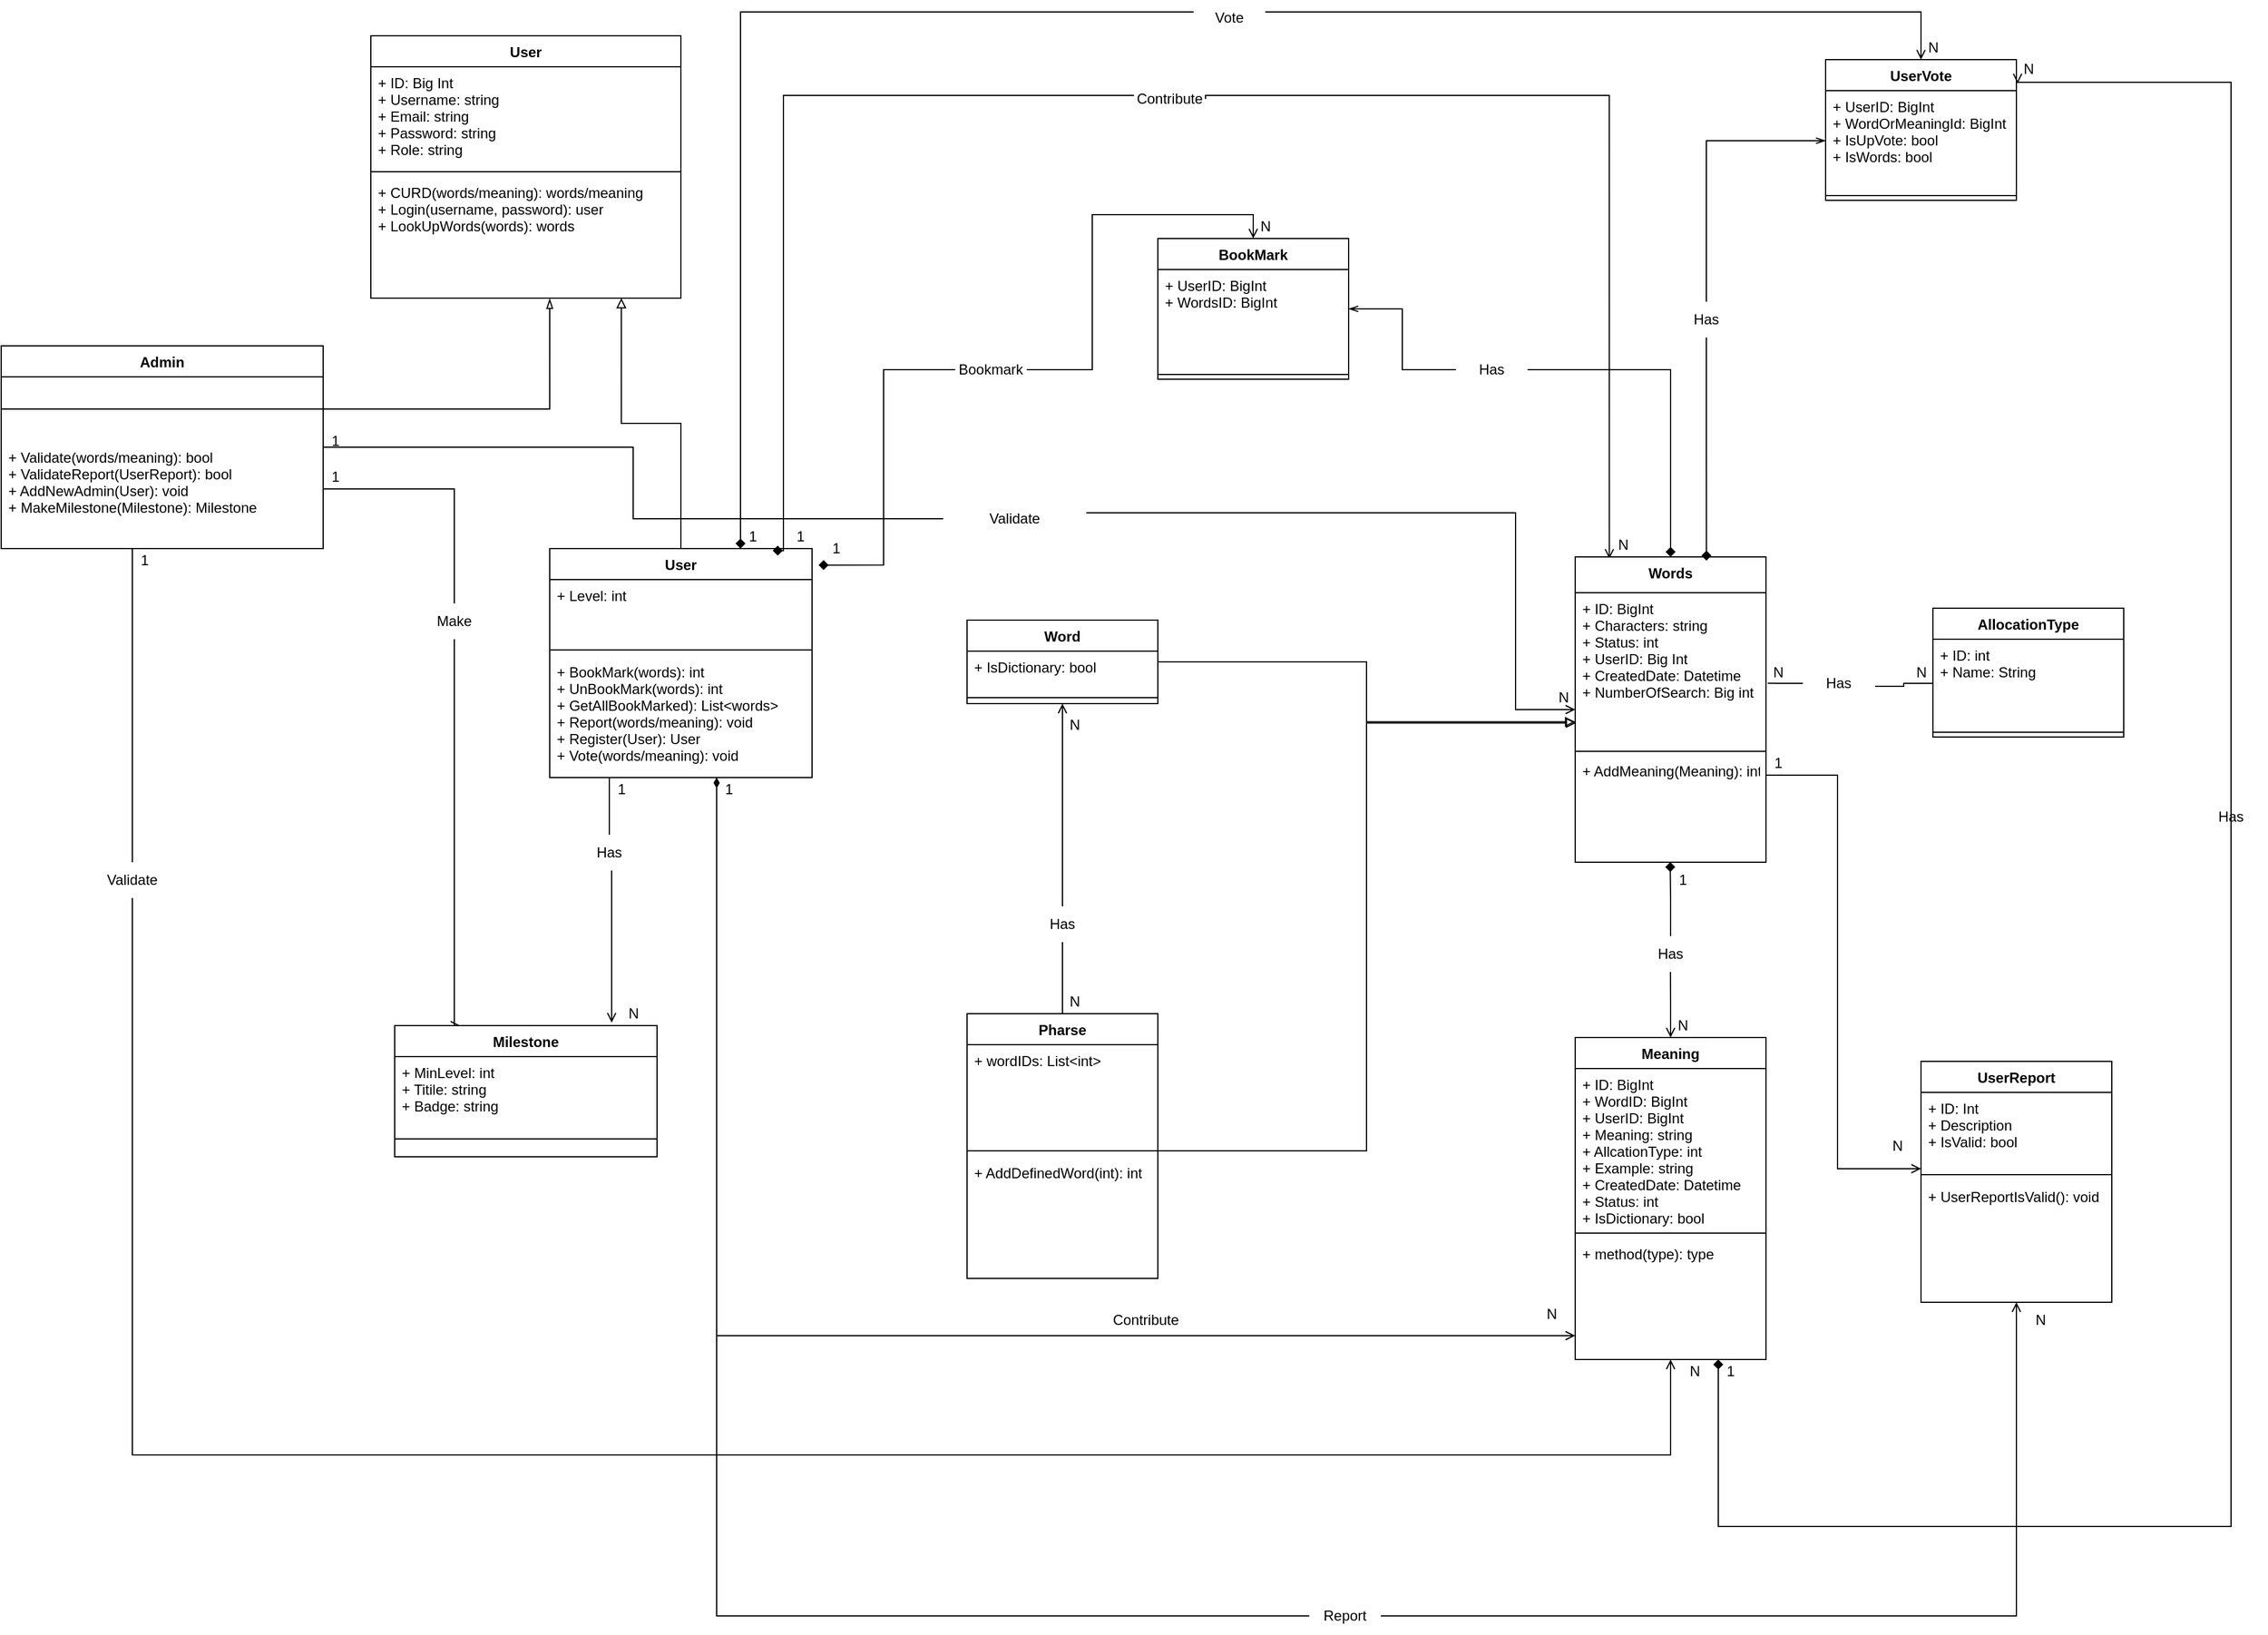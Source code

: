 <mxfile version="19.0.3" type="device"><diagram id="C5RBs43oDa-KdzZeNtuy" name="Page-1"><mxGraphModel dx="2330" dy="2175" grid="1" gridSize="10" guides="1" tooltips="1" connect="1" arrows="1" fold="1" page="1" pageScale="1" pageWidth="827" pageHeight="1169" math="0" shadow="0"><root><mxCell id="WIyWlLk6GJQsqaUBKTNV-0"/><mxCell id="WIyWlLk6GJQsqaUBKTNV-1" parent="WIyWlLk6GJQsqaUBKTNV-0"/><mxCell id="ejcMXYx8NSm2PyiVMTwv-77" style="edgeStyle=orthogonalEdgeStyle;rounded=0;orthogonalLoop=1;jettySize=auto;html=1;entryX=0.5;entryY=0;entryDx=0;entryDy=0;startArrow=none;startFill=1;endArrow=open;endFill=0;exitX=1;exitY=0.5;exitDx=0;exitDy=0;" edge="1" parent="WIyWlLk6GJQsqaUBKTNV-1" source="ejcMXYx8NSm2PyiVMTwv-99" target="ejcMXYx8NSm2PyiVMTwv-53"><mxGeometry relative="1" as="geometry"/></mxCell><mxCell id="ejcMXYx8NSm2PyiVMTwv-79" style="edgeStyle=orthogonalEdgeStyle;rounded=0;orthogonalLoop=1;jettySize=auto;html=1;entryX=0.179;entryY=0.006;entryDx=0;entryDy=0;entryPerimeter=0;startArrow=none;startFill=1;endArrow=open;endFill=0;exitX=1;exitY=0.5;exitDx=0;exitDy=0;" edge="1" parent="WIyWlLk6GJQsqaUBKTNV-1" source="ejcMXYx8NSm2PyiVMTwv-95" target="ejcMXYx8NSm2PyiVMTwv-35"><mxGeometry relative="1" as="geometry"><Array as="points"><mxPoint x="680" y="70"/><mxPoint x="1019" y="70"/></Array></mxGeometry></mxCell><mxCell id="ejcMXYx8NSm2PyiVMTwv-14" value="User" style="swimlane;fontStyle=1;align=center;verticalAlign=top;childLayout=stackLayout;horizontal=1;startSize=26;horizontalStack=0;resizeParent=1;resizeParentMax=0;resizeLast=0;collapsible=1;marginBottom=0;" vertex="1" parent="WIyWlLk6GJQsqaUBKTNV-1"><mxGeometry x="-20" y="20" width="260" height="220" as="geometry"/></mxCell><mxCell id="ejcMXYx8NSm2PyiVMTwv-15" value="+ ID: Big Int&#10;+ Username: string&#10;+ Email: string&#10;+ Password: string&#10;+ Role: string" style="text;strokeColor=none;fillColor=none;align=left;verticalAlign=top;spacingLeft=4;spacingRight=4;overflow=hidden;rotatable=0;points=[[0,0.5],[1,0.5]];portConstraint=eastwest;" vertex="1" parent="ejcMXYx8NSm2PyiVMTwv-14"><mxGeometry y="26" width="260" height="84" as="geometry"/></mxCell><mxCell id="ejcMXYx8NSm2PyiVMTwv-16" value="" style="line;strokeWidth=1;fillColor=none;align=left;verticalAlign=middle;spacingTop=-1;spacingLeft=3;spacingRight=3;rotatable=0;labelPosition=right;points=[];portConstraint=eastwest;" vertex="1" parent="ejcMXYx8NSm2PyiVMTwv-14"><mxGeometry y="110" width="260" height="8" as="geometry"/></mxCell><mxCell id="ejcMXYx8NSm2PyiVMTwv-17" value="+ CURD(words/meaning): words/meaning&#10;+ Login(username, password): user&#10;+ LookUpWords(words): words" style="text;strokeColor=none;fillColor=none;align=left;verticalAlign=top;spacingLeft=4;spacingRight=4;overflow=hidden;rotatable=0;points=[[0,0.5],[1,0.5]];portConstraint=eastwest;" vertex="1" parent="ejcMXYx8NSm2PyiVMTwv-14"><mxGeometry y="118" width="260" height="102" as="geometry"/></mxCell><mxCell id="ejcMXYx8NSm2PyiVMTwv-66" style="edgeStyle=orthogonalEdgeStyle;rounded=0;orthogonalLoop=1;jettySize=auto;html=1;entryX=0.808;entryY=1;entryDx=0;entryDy=0;entryPerimeter=0;exitX=0.5;exitY=0;exitDx=0;exitDy=0;endArrow=block;endFill=0;" edge="1" parent="WIyWlLk6GJQsqaUBKTNV-1" source="ejcMXYx8NSm2PyiVMTwv-18" target="ejcMXYx8NSm2PyiVMTwv-17"><mxGeometry relative="1" as="geometry"><Array as="points"><mxPoint x="240" y="345"/><mxPoint x="190" y="345"/></Array></mxGeometry></mxCell><mxCell id="ejcMXYx8NSm2PyiVMTwv-103" style="edgeStyle=orthogonalEdgeStyle;rounded=0;orthogonalLoop=1;jettySize=auto;html=1;startArrow=none;startFill=0;endArrow=open;endFill=0;" edge="1" parent="WIyWlLk6GJQsqaUBKTNV-1" source="ejcMXYx8NSm2PyiVMTwv-18" target="ejcMXYx8NSm2PyiVMTwv-47"><mxGeometry relative="1" as="geometry"><Array as="points"><mxPoint x="270" y="1110"/></Array></mxGeometry></mxCell><mxCell id="ejcMXYx8NSm2PyiVMTwv-113" style="edgeStyle=orthogonalEdgeStyle;rounded=0;orthogonalLoop=1;jettySize=auto;html=1;startArrow=none;startFill=0;endArrow=open;endFill=0;" edge="1" parent="WIyWlLk6GJQsqaUBKTNV-1" source="ejcMXYx8NSm2PyiVMTwv-135" target="ejcMXYx8NSm2PyiVMTwv-106"><mxGeometry relative="1" as="geometry"><Array as="points"><mxPoint x="1360" y="1345"/></Array></mxGeometry></mxCell><mxCell id="ejcMXYx8NSm2PyiVMTwv-125" style="edgeStyle=orthogonalEdgeStyle;rounded=0;orthogonalLoop=1;jettySize=auto;html=1;entryX=0.827;entryY=-0.023;entryDx=0;entryDy=0;entryPerimeter=0;startArrow=none;startFill=0;endArrow=open;endFill=0;" edge="1" parent="WIyWlLk6GJQsqaUBKTNV-1" source="ejcMXYx8NSm2PyiVMTwv-129" target="ejcMXYx8NSm2PyiVMTwv-118"><mxGeometry relative="1" as="geometry"><Array as="points"><mxPoint x="182" y="710"/><mxPoint x="182" y="710"/></Array></mxGeometry></mxCell><mxCell id="ejcMXYx8NSm2PyiVMTwv-18" value="User" style="swimlane;fontStyle=1;align=center;verticalAlign=top;childLayout=stackLayout;horizontal=1;startSize=26;horizontalStack=0;resizeParent=1;resizeParentMax=0;resizeLast=0;collapsible=1;marginBottom=0;" vertex="1" parent="WIyWlLk6GJQsqaUBKTNV-1"><mxGeometry x="130" y="450" width="220" height="192" as="geometry"/></mxCell><mxCell id="ejcMXYx8NSm2PyiVMTwv-52" value="+ Level: int" style="text;strokeColor=none;fillColor=none;align=left;verticalAlign=top;spacingLeft=4;spacingRight=4;overflow=hidden;rotatable=0;points=[[0,0.5],[1,0.5]];portConstraint=eastwest;" vertex="1" parent="ejcMXYx8NSm2PyiVMTwv-18"><mxGeometry y="26" width="220" height="54" as="geometry"/></mxCell><mxCell id="ejcMXYx8NSm2PyiVMTwv-20" value="" style="line;strokeWidth=1;fillColor=none;align=left;verticalAlign=middle;spacingTop=-1;spacingLeft=3;spacingRight=3;rotatable=0;labelPosition=right;points=[];portConstraint=eastwest;" vertex="1" parent="ejcMXYx8NSm2PyiVMTwv-18"><mxGeometry y="80" width="220" height="10" as="geometry"/></mxCell><mxCell id="ejcMXYx8NSm2PyiVMTwv-21" value="+ BookMark(words): int&#10;+ UnBookMark(words): int&#10;+ GetAllBookMarked): List&lt;words&gt;&#10;+ Report(words/meaning): void&#10;+ Register(User): User&#10;+ Vote(words/meaning): void" style="text;strokeColor=none;fillColor=none;align=left;verticalAlign=top;spacingLeft=4;spacingRight=4;overflow=hidden;rotatable=0;points=[[0,0.5],[1,0.5]];portConstraint=eastwest;" vertex="1" parent="ejcMXYx8NSm2PyiVMTwv-18"><mxGeometry y="90" width="220" height="102" as="geometry"/></mxCell><mxCell id="ejcMXYx8NSm2PyiVMTwv-68" style="edgeStyle=orthogonalEdgeStyle;rounded=0;orthogonalLoop=1;jettySize=auto;html=1;endArrow=blockThin;endFill=0;entryX=0.577;entryY=1.005;entryDx=0;entryDy=0;entryPerimeter=0;" edge="1" parent="WIyWlLk6GJQsqaUBKTNV-1" source="ejcMXYx8NSm2PyiVMTwv-33" target="ejcMXYx8NSm2PyiVMTwv-17"><mxGeometry relative="1" as="geometry"><mxPoint x="340" y="270" as="targetPoint"/></mxGeometry></mxCell><mxCell id="ejcMXYx8NSm2PyiVMTwv-105" style="edgeStyle=orthogonalEdgeStyle;rounded=0;orthogonalLoop=1;jettySize=auto;html=1;startArrow=none;startFill=0;endArrow=open;endFill=0;" edge="1" parent="WIyWlLk6GJQsqaUBKTNV-1" source="ejcMXYx8NSm2PyiVMTwv-126" target="ejcMXYx8NSm2PyiVMTwv-44"><mxGeometry relative="1" as="geometry"><Array as="points"><mxPoint x="-220" y="1210"/><mxPoint x="1070" y="1210"/></Array></mxGeometry></mxCell><mxCell id="ejcMXYx8NSm2PyiVMTwv-112" style="edgeStyle=orthogonalEdgeStyle;rounded=0;orthogonalLoop=1;jettySize=auto;html=1;startArrow=none;startFill=0;endArrow=open;endFill=0;" edge="1" parent="WIyWlLk6GJQsqaUBKTNV-1" source="ejcMXYx8NSm2PyiVMTwv-133" target="ejcMXYx8NSm2PyiVMTwv-35"><mxGeometry relative="1" as="geometry"><Array as="points"><mxPoint x="940" y="420"/><mxPoint x="940" y="585"/></Array></mxGeometry></mxCell><mxCell id="ejcMXYx8NSm2PyiVMTwv-122" style="edgeStyle=orthogonalEdgeStyle;rounded=0;orthogonalLoop=1;jettySize=auto;html=1;entryX=0.25;entryY=0;entryDx=0;entryDy=0;startArrow=none;startFill=0;endArrow=open;endFill=0;" edge="1" parent="WIyWlLk6GJQsqaUBKTNV-1" source="ejcMXYx8NSm2PyiVMTwv-123" target="ejcMXYx8NSm2PyiVMTwv-118"><mxGeometry relative="1" as="geometry"><Array as="points"><mxPoint x="50" y="850"/></Array></mxGeometry></mxCell><mxCell id="ejcMXYx8NSm2PyiVMTwv-31" value="Admin" style="swimlane;fontStyle=1;align=center;verticalAlign=top;childLayout=stackLayout;horizontal=1;startSize=26;horizontalStack=0;resizeParent=1;resizeParentMax=0;resizeLast=0;collapsible=1;marginBottom=0;" vertex="1" parent="WIyWlLk6GJQsqaUBKTNV-1"><mxGeometry x="-330" y="280" width="270" height="170" as="geometry"/></mxCell><mxCell id="ejcMXYx8NSm2PyiVMTwv-33" value="" style="line;strokeWidth=1;fillColor=none;align=left;verticalAlign=middle;spacingTop=-1;spacingLeft=3;spacingRight=3;rotatable=0;labelPosition=right;points=[];portConstraint=eastwest;" vertex="1" parent="ejcMXYx8NSm2PyiVMTwv-31"><mxGeometry y="26" width="270" height="54" as="geometry"/></mxCell><mxCell id="ejcMXYx8NSm2PyiVMTwv-34" value="+ Validate(words/meaning): bool&#10;+ ValidateReport(UserReport): bool&#10;+ AddNewAdmin(User): void&#10;+ MakeMilestone(Milestone): Milestone" style="text;strokeColor=none;fillColor=none;align=left;verticalAlign=top;spacingLeft=4;spacingRight=4;overflow=hidden;rotatable=0;points=[[0,0.5],[1,0.5]];portConstraint=eastwest;" vertex="1" parent="ejcMXYx8NSm2PyiVMTwv-31"><mxGeometry y="80" width="270" height="90" as="geometry"/></mxCell><mxCell id="ejcMXYx8NSm2PyiVMTwv-110" style="edgeStyle=orthogonalEdgeStyle;rounded=0;orthogonalLoop=1;jettySize=auto;html=1;entryX=0;entryY=0;entryDx=0;entryDy=0;entryPerimeter=0;startArrow=none;startFill=0;endArrow=open;endFill=0;" edge="1" parent="WIyWlLk6GJQsqaUBKTNV-1" source="ejcMXYx8NSm2PyiVMTwv-35" target="ejcMXYx8NSm2PyiVMTwv-108"><mxGeometry relative="1" as="geometry"><Array as="points"><mxPoint x="1210" y="640"/><mxPoint x="1210" y="970"/></Array></mxGeometry></mxCell><mxCell id="ejcMXYx8NSm2PyiVMTwv-35" value="Words" style="swimlane;fontStyle=1;align=center;verticalAlign=top;childLayout=stackLayout;horizontal=1;startSize=30;horizontalStack=0;resizeParent=1;resizeParentMax=0;resizeLast=0;collapsible=1;marginBottom=0;" vertex="1" parent="WIyWlLk6GJQsqaUBKTNV-1"><mxGeometry x="990" y="457" width="160" height="256" as="geometry"/></mxCell><mxCell id="ejcMXYx8NSm2PyiVMTwv-39" value="+ ID: BigInt&#10;+ Characters: string&#10;+ Status: int&#10;+ UserID: Big Int&#10;+ CreatedDate: Datetime&#10;+ NumberOfSearch: Big int" style="text;strokeColor=none;fillColor=none;align=left;verticalAlign=top;spacingLeft=4;spacingRight=4;overflow=hidden;rotatable=0;points=[[0,0.5],[1,0.5]];portConstraint=eastwest;" vertex="1" parent="ejcMXYx8NSm2PyiVMTwv-35"><mxGeometry y="30" width="160" height="130" as="geometry"/></mxCell><mxCell id="ejcMXYx8NSm2PyiVMTwv-36" value="" style="line;strokeWidth=1;fillColor=none;align=left;verticalAlign=middle;spacingTop=-1;spacingLeft=3;spacingRight=3;rotatable=0;labelPosition=right;points=[];portConstraint=eastwest;" vertex="1" parent="ejcMXYx8NSm2PyiVMTwv-35"><mxGeometry y="160" width="160" height="6" as="geometry"/></mxCell><mxCell id="ejcMXYx8NSm2PyiVMTwv-37" value="+ AddMeaning(Meaning): int" style="text;strokeColor=none;fillColor=none;align=left;verticalAlign=top;spacingLeft=4;spacingRight=4;overflow=hidden;rotatable=0;points=[[0,0.5],[1,0.5]];portConstraint=eastwest;" vertex="1" parent="ejcMXYx8NSm2PyiVMTwv-35"><mxGeometry y="166" width="160" height="90" as="geometry"/></mxCell><mxCell id="ejcMXYx8NSm2PyiVMTwv-82" style="edgeStyle=orthogonalEdgeStyle;rounded=0;orthogonalLoop=1;jettySize=auto;html=1;startArrow=none;startFill=0;endArrow=diamond;endFill=1;" edge="1" parent="WIyWlLk6GJQsqaUBKTNV-1" source="ejcMXYx8NSm2PyiVMTwv-89"><mxGeometry relative="1" as="geometry"><mxPoint x="290" y="450" as="targetPoint"/><Array as="points"><mxPoint x="290"/><mxPoint x="290" y="447"/></Array></mxGeometry></mxCell><mxCell id="ejcMXYx8NSm2PyiVMTwv-40" value="UserVote" style="swimlane;fontStyle=1;align=center;verticalAlign=top;childLayout=stackLayout;horizontal=1;startSize=26;horizontalStack=0;resizeParent=1;resizeParentMax=0;resizeLast=0;collapsible=1;marginBottom=0;" vertex="1" parent="WIyWlLk6GJQsqaUBKTNV-1"><mxGeometry x="1200" y="40" width="160" height="118" as="geometry"/></mxCell><mxCell id="ejcMXYx8NSm2PyiVMTwv-41" value="+ UserID: BigInt&#10;+ WordOrMeaningId: BigInt&#10;+ IsUpVote: bool&#10;+ IsWords: bool" style="text;strokeColor=none;fillColor=none;align=left;verticalAlign=top;spacingLeft=4;spacingRight=4;overflow=hidden;rotatable=0;points=[[0,0.5],[1,0.5]];portConstraint=eastwest;" vertex="1" parent="ejcMXYx8NSm2PyiVMTwv-40"><mxGeometry y="26" width="160" height="84" as="geometry"/></mxCell><mxCell id="ejcMXYx8NSm2PyiVMTwv-42" value="" style="line;strokeWidth=1;fillColor=none;align=left;verticalAlign=middle;spacingTop=-1;spacingLeft=3;spacingRight=3;rotatable=0;labelPosition=right;points=[];portConstraint=eastwest;" vertex="1" parent="ejcMXYx8NSm2PyiVMTwv-40"><mxGeometry y="110" width="160" height="8" as="geometry"/></mxCell><mxCell id="ejcMXYx8NSm2PyiVMTwv-76" style="edgeStyle=orthogonalEdgeStyle;rounded=0;orthogonalLoop=1;jettySize=auto;html=1;entryX=0.498;entryY=0.998;entryDx=0;entryDy=0;entryPerimeter=0;startArrow=none;startFill=0;endArrow=diamond;endFill=1;" edge="1" parent="WIyWlLk6GJQsqaUBKTNV-1" source="ejcMXYx8NSm2PyiVMTwv-84" target="ejcMXYx8NSm2PyiVMTwv-37"><mxGeometry relative="1" as="geometry"/></mxCell><mxCell id="ejcMXYx8NSm2PyiVMTwv-114" style="edgeStyle=orthogonalEdgeStyle;rounded=0;orthogonalLoop=1;jettySize=auto;html=1;startArrow=none;startFill=0;endArrow=open;endFill=0;" edge="1" parent="WIyWlLk6GJQsqaUBKTNV-1" source="ejcMXYx8NSm2PyiVMTwv-142"><mxGeometry relative="1" as="geometry"><mxPoint x="1361" y="60" as="targetPoint"/><Array as="points"><mxPoint x="1361" y="59"/></Array></mxGeometry></mxCell><mxCell id="ejcMXYx8NSm2PyiVMTwv-44" value="Meaning" style="swimlane;fontStyle=1;align=center;verticalAlign=top;childLayout=stackLayout;horizontal=1;startSize=26;horizontalStack=0;resizeParent=1;resizeParentMax=0;resizeLast=0;collapsible=1;marginBottom=0;" vertex="1" parent="WIyWlLk6GJQsqaUBKTNV-1"><mxGeometry x="990" y="860" width="160" height="270" as="geometry"/></mxCell><mxCell id="ejcMXYx8NSm2PyiVMTwv-45" value="+ ID: BigInt&#10;+ WordID: BigInt&#10;+ UserID: BigInt&#10;+ Meaning: string&#10;+ AllcationType: int&#10;+ Example: string&#10;+ CreatedDate: Datetime&#10;+ Status: int&#10;+ IsDictionary: bool" style="text;strokeColor=none;fillColor=none;align=left;verticalAlign=top;spacingLeft=4;spacingRight=4;overflow=hidden;rotatable=0;points=[[0,0.5],[1,0.5]];portConstraint=eastwest;" vertex="1" parent="ejcMXYx8NSm2PyiVMTwv-44"><mxGeometry y="26" width="160" height="134" as="geometry"/></mxCell><mxCell id="ejcMXYx8NSm2PyiVMTwv-46" value="" style="line;strokeWidth=1;fillColor=none;align=left;verticalAlign=middle;spacingTop=-1;spacingLeft=3;spacingRight=3;rotatable=0;labelPosition=right;points=[];portConstraint=eastwest;" vertex="1" parent="ejcMXYx8NSm2PyiVMTwv-44"><mxGeometry y="160" width="160" height="8" as="geometry"/></mxCell><mxCell id="ejcMXYx8NSm2PyiVMTwv-47" value="+ method(type): type" style="text;strokeColor=none;fillColor=none;align=left;verticalAlign=top;spacingLeft=4;spacingRight=4;overflow=hidden;rotatable=0;points=[[0,0.5],[1,0.5]];portConstraint=eastwest;" vertex="1" parent="ejcMXYx8NSm2PyiVMTwv-44"><mxGeometry y="168" width="160" height="102" as="geometry"/></mxCell><mxCell id="ejcMXYx8NSm2PyiVMTwv-48" value="AllocationType" style="swimlane;fontStyle=1;align=center;verticalAlign=top;childLayout=stackLayout;horizontal=1;startSize=26;horizontalStack=0;resizeParent=1;resizeParentMax=0;resizeLast=0;collapsible=1;marginBottom=0;" vertex="1" parent="WIyWlLk6GJQsqaUBKTNV-1"><mxGeometry x="1290" y="500" width="160" height="108" as="geometry"/></mxCell><mxCell id="ejcMXYx8NSm2PyiVMTwv-49" value="+ ID: int&#10;+ Name: String" style="text;strokeColor=none;fillColor=none;align=left;verticalAlign=top;spacingLeft=4;spacingRight=4;overflow=hidden;rotatable=0;points=[[0,0.5],[1,0.5]];portConstraint=eastwest;" vertex="1" parent="ejcMXYx8NSm2PyiVMTwv-48"><mxGeometry y="26" width="160" height="74" as="geometry"/></mxCell><mxCell id="ejcMXYx8NSm2PyiVMTwv-50" value="" style="line;strokeWidth=1;fillColor=none;align=left;verticalAlign=middle;spacingTop=-1;spacingLeft=3;spacingRight=3;rotatable=0;labelPosition=right;points=[];portConstraint=eastwest;" vertex="1" parent="ejcMXYx8NSm2PyiVMTwv-48"><mxGeometry y="100" width="160" height="8" as="geometry"/></mxCell><mxCell id="ejcMXYx8NSm2PyiVMTwv-72" style="edgeStyle=orthogonalEdgeStyle;rounded=0;orthogonalLoop=1;jettySize=auto;html=1;entryX=0.5;entryY=0;entryDx=0;entryDy=0;startArrow=none;startFill=0;endArrow=diamond;endFill=1;" edge="1" parent="WIyWlLk6GJQsqaUBKTNV-1" source="ejcMXYx8NSm2PyiVMTwv-101" target="ejcMXYx8NSm2PyiVMTwv-35"><mxGeometry relative="1" as="geometry"/></mxCell><mxCell id="ejcMXYx8NSm2PyiVMTwv-53" value="BookMark" style="swimlane;fontStyle=1;align=center;verticalAlign=top;childLayout=stackLayout;horizontal=1;startSize=26;horizontalStack=0;resizeParent=1;resizeParentMax=0;resizeLast=0;collapsible=1;marginBottom=0;" vertex="1" parent="WIyWlLk6GJQsqaUBKTNV-1"><mxGeometry x="640" y="190" width="160" height="118" as="geometry"/></mxCell><mxCell id="ejcMXYx8NSm2PyiVMTwv-54" value="+ UserID: BigInt&#10;+ WordsID: BigInt" style="text;strokeColor=none;fillColor=none;align=left;verticalAlign=top;spacingLeft=4;spacingRight=4;overflow=hidden;rotatable=0;points=[[0,0.5],[1,0.5]];portConstraint=eastwest;" vertex="1" parent="ejcMXYx8NSm2PyiVMTwv-53"><mxGeometry y="26" width="160" height="84" as="geometry"/></mxCell><mxCell id="ejcMXYx8NSm2PyiVMTwv-55" value="" style="line;strokeWidth=1;fillColor=none;align=left;verticalAlign=middle;spacingTop=-1;spacingLeft=3;spacingRight=3;rotatable=0;labelPosition=right;points=[];portConstraint=eastwest;" vertex="1" parent="ejcMXYx8NSm2PyiVMTwv-53"><mxGeometry y="110" width="160" height="8" as="geometry"/></mxCell><mxCell id="ejcMXYx8NSm2PyiVMTwv-70" style="edgeStyle=orthogonalEdgeStyle;rounded=0;orthogonalLoop=1;jettySize=auto;html=1;entryX=0.005;entryY=0.84;entryDx=0;entryDy=0;entryPerimeter=0;startArrow=none;startFill=0;endArrow=block;endFill=0;" edge="1" parent="WIyWlLk6GJQsqaUBKTNV-1" source="ejcMXYx8NSm2PyiVMTwv-57" target="ejcMXYx8NSm2PyiVMTwv-39"><mxGeometry relative="1" as="geometry"/></mxCell><mxCell id="ejcMXYx8NSm2PyiVMTwv-80" style="edgeStyle=orthogonalEdgeStyle;rounded=0;orthogonalLoop=1;jettySize=auto;html=1;startArrow=none;startFill=0;endArrow=none;endFill=0;" edge="1" parent="WIyWlLk6GJQsqaUBKTNV-1" source="ejcMXYx8NSm2PyiVMTwv-83" target="ejcMXYx8NSm2PyiVMTwv-61"><mxGeometry relative="1" as="geometry"/></mxCell><mxCell id="ejcMXYx8NSm2PyiVMTwv-57" value="Word" style="swimlane;fontStyle=1;align=center;verticalAlign=top;childLayout=stackLayout;horizontal=1;startSize=26;horizontalStack=0;resizeParent=1;resizeParentMax=0;resizeLast=0;collapsible=1;marginBottom=0;" vertex="1" parent="WIyWlLk6GJQsqaUBKTNV-1"><mxGeometry x="480" y="510" width="160" height="70" as="geometry"/></mxCell><mxCell id="ejcMXYx8NSm2PyiVMTwv-58" value="+ IsDictionary: bool" style="text;strokeColor=none;fillColor=none;align=left;verticalAlign=top;spacingLeft=4;spacingRight=4;overflow=hidden;rotatable=0;points=[[0,0.5],[1,0.5]];portConstraint=eastwest;" vertex="1" parent="ejcMXYx8NSm2PyiVMTwv-57"><mxGeometry y="26" width="160" height="34" as="geometry"/></mxCell><mxCell id="ejcMXYx8NSm2PyiVMTwv-59" value="" style="line;strokeWidth=1;fillColor=none;align=left;verticalAlign=middle;spacingTop=-1;spacingLeft=3;spacingRight=3;rotatable=0;labelPosition=right;points=[];portConstraint=eastwest;" vertex="1" parent="ejcMXYx8NSm2PyiVMTwv-57"><mxGeometry y="60" width="160" height="10" as="geometry"/></mxCell><mxCell id="ejcMXYx8NSm2PyiVMTwv-61" value="Pharse" style="swimlane;fontStyle=1;align=center;verticalAlign=top;childLayout=stackLayout;horizontal=1;startSize=26;horizontalStack=0;resizeParent=1;resizeParentMax=0;resizeLast=0;collapsible=1;marginBottom=0;" vertex="1" parent="WIyWlLk6GJQsqaUBKTNV-1"><mxGeometry x="480" y="840" width="160" height="222" as="geometry"/></mxCell><mxCell id="ejcMXYx8NSm2PyiVMTwv-62" value="+ wordIDs: List&lt;int&gt; " style="text;strokeColor=none;fillColor=none;align=left;verticalAlign=top;spacingLeft=4;spacingRight=4;overflow=hidden;rotatable=0;points=[[0,0.5],[1,0.5]];portConstraint=eastwest;" vertex="1" parent="ejcMXYx8NSm2PyiVMTwv-61"><mxGeometry y="26" width="160" height="84" as="geometry"/></mxCell><mxCell id="ejcMXYx8NSm2PyiVMTwv-63" value="" style="line;strokeWidth=1;fillColor=none;align=left;verticalAlign=middle;spacingTop=-1;spacingLeft=3;spacingRight=3;rotatable=0;labelPosition=right;points=[];portConstraint=eastwest;" vertex="1" parent="ejcMXYx8NSm2PyiVMTwv-61"><mxGeometry y="110" width="160" height="10" as="geometry"/></mxCell><mxCell id="ejcMXYx8NSm2PyiVMTwv-64" value="+ AddDefinedWord(int): int" style="text;strokeColor=none;fillColor=none;align=left;verticalAlign=top;spacingLeft=4;spacingRight=4;overflow=hidden;rotatable=0;points=[[0,0.5],[1,0.5]];portConstraint=eastwest;" vertex="1" parent="ejcMXYx8NSm2PyiVMTwv-61"><mxGeometry y="120" width="160" height="102" as="geometry"/></mxCell><mxCell id="ejcMXYx8NSm2PyiVMTwv-71" style="edgeStyle=orthogonalEdgeStyle;rounded=0;orthogonalLoop=1;jettySize=auto;html=1;entryX=0;entryY=0.833;entryDx=0;entryDy=0;entryPerimeter=0;startArrow=none;startFill=0;endArrow=block;endFill=0;" edge="1" parent="WIyWlLk6GJQsqaUBKTNV-1" source="ejcMXYx8NSm2PyiVMTwv-63" target="ejcMXYx8NSm2PyiVMTwv-39"><mxGeometry relative="1" as="geometry"/></mxCell><mxCell id="ejcMXYx8NSm2PyiVMTwv-73" style="edgeStyle=orthogonalEdgeStyle;rounded=0;orthogonalLoop=1;jettySize=auto;html=1;entryX=0.688;entryY=0.012;entryDx=0;entryDy=0;entryPerimeter=0;startArrow=none;startFill=0;endArrow=diamond;endFill=1;" edge="1" parent="WIyWlLk6GJQsqaUBKTNV-1" source="ejcMXYx8NSm2PyiVMTwv-97" target="ejcMXYx8NSm2PyiVMTwv-35"><mxGeometry relative="1" as="geometry"/></mxCell><mxCell id="ejcMXYx8NSm2PyiVMTwv-74" style="edgeStyle=orthogonalEdgeStyle;rounded=0;orthogonalLoop=1;jettySize=auto;html=1;entryX=1.009;entryY=0.584;entryDx=0;entryDy=0;entryPerimeter=0;startArrow=none;startFill=0;endArrow=none;endFill=0;" edge="1" parent="WIyWlLk6GJQsqaUBKTNV-1" source="ejcMXYx8NSm2PyiVMTwv-87" target="ejcMXYx8NSm2PyiVMTwv-39"><mxGeometry relative="1" as="geometry"/></mxCell><mxCell id="ejcMXYx8NSm2PyiVMTwv-84" value="Has" style="text;html=1;strokeColor=none;fillColor=none;align=center;verticalAlign=middle;whiteSpace=wrap;rounded=0;" vertex="1" parent="WIyWlLk6GJQsqaUBKTNV-1"><mxGeometry x="1040" y="775" width="60" height="30" as="geometry"/></mxCell><mxCell id="ejcMXYx8NSm2PyiVMTwv-85" value="" style="edgeStyle=orthogonalEdgeStyle;rounded=0;orthogonalLoop=1;jettySize=auto;html=1;entryX=0.498;entryY=0.998;entryDx=0;entryDy=0;entryPerimeter=0;startArrow=open;startFill=0;endArrow=none;endFill=1;" edge="1" parent="WIyWlLk6GJQsqaUBKTNV-1" source="ejcMXYx8NSm2PyiVMTwv-44" target="ejcMXYx8NSm2PyiVMTwv-84"><mxGeometry relative="1" as="geometry"><mxPoint x="1070" y="860" as="sourcePoint"/><mxPoint x="1069.68" y="712.82" as="targetPoint"/></mxGeometry></mxCell><mxCell id="ejcMXYx8NSm2PyiVMTwv-83" value="Has" style="text;html=1;strokeColor=none;fillColor=none;align=center;verticalAlign=middle;whiteSpace=wrap;rounded=0;" vertex="1" parent="WIyWlLk6GJQsqaUBKTNV-1"><mxGeometry x="530" y="750" width="60" height="30" as="geometry"/></mxCell><mxCell id="ejcMXYx8NSm2PyiVMTwv-86" value="" style="edgeStyle=orthogonalEdgeStyle;rounded=0;orthogonalLoop=1;jettySize=auto;html=1;startArrow=open;startFill=0;endArrow=none;endFill=0;" edge="1" parent="WIyWlLk6GJQsqaUBKTNV-1" source="ejcMXYx8NSm2PyiVMTwv-57" target="ejcMXYx8NSm2PyiVMTwv-83"><mxGeometry relative="1" as="geometry"><mxPoint x="560" y="682" as="sourcePoint"/><mxPoint x="560" y="840" as="targetPoint"/></mxGeometry></mxCell><mxCell id="ejcMXYx8NSm2PyiVMTwv-87" value="Has" style="text;html=1;strokeColor=none;fillColor=none;align=center;verticalAlign=middle;whiteSpace=wrap;rounded=0;" vertex="1" parent="WIyWlLk6GJQsqaUBKTNV-1"><mxGeometry x="1181" y="548" width="60" height="30" as="geometry"/></mxCell><mxCell id="ejcMXYx8NSm2PyiVMTwv-88" value="" style="edgeStyle=orthogonalEdgeStyle;rounded=0;orthogonalLoop=1;jettySize=auto;html=1;entryX=1.009;entryY=0.584;entryDx=0;entryDy=0;entryPerimeter=0;startArrow=none;startFill=0;endArrow=none;endFill=0;" edge="1" parent="WIyWlLk6GJQsqaUBKTNV-1" source="ejcMXYx8NSm2PyiVMTwv-49" target="ejcMXYx8NSm2PyiVMTwv-87"><mxGeometry relative="1" as="geometry"><mxPoint x="1280" y="563" as="sourcePoint"/><mxPoint x="1151.44" y="562.92" as="targetPoint"/></mxGeometry></mxCell><mxCell id="ejcMXYx8NSm2PyiVMTwv-89" value="Vote" style="text;html=1;strokeColor=none;fillColor=none;align=center;verticalAlign=middle;whiteSpace=wrap;rounded=0;" vertex="1" parent="WIyWlLk6GJQsqaUBKTNV-1"><mxGeometry x="670" y="-10" width="60" height="30" as="geometry"/></mxCell><mxCell id="ejcMXYx8NSm2PyiVMTwv-90" value="" style="edgeStyle=orthogonalEdgeStyle;rounded=0;orthogonalLoop=1;jettySize=auto;html=1;startArrow=open;startFill=0;endArrow=none;endFill=1;" edge="1" parent="WIyWlLk6GJQsqaUBKTNV-1" source="ejcMXYx8NSm2PyiVMTwv-40" target="ejcMXYx8NSm2PyiVMTwv-89"><mxGeometry relative="1" as="geometry"><mxPoint x="1280.059" y="40" as="sourcePoint"/><mxPoint x="160" y="20" as="targetPoint"/><Array as="points"><mxPoint x="1280"/></Array></mxGeometry></mxCell><mxCell id="ejcMXYx8NSm2PyiVMTwv-95" value="Contribute" style="text;html=1;strokeColor=none;fillColor=none;align=center;verticalAlign=middle;whiteSpace=wrap;rounded=0;" vertex="1" parent="WIyWlLk6GJQsqaUBKTNV-1"><mxGeometry x="620" y="58" width="60" height="30" as="geometry"/></mxCell><mxCell id="ejcMXYx8NSm2PyiVMTwv-96" value="" style="edgeStyle=orthogonalEdgeStyle;rounded=0;orthogonalLoop=1;jettySize=auto;html=1;startArrow=diamond;startFill=1;endArrow=none;endFill=0;exitX=0.85;exitY=0.009;exitDx=0;exitDy=0;exitPerimeter=0;" edge="1" parent="WIyWlLk6GJQsqaUBKTNV-1" source="ejcMXYx8NSm2PyiVMTwv-18"><mxGeometry relative="1" as="geometry"><mxPoint x="326" y="451.998" as="sourcePoint"/><mxPoint x="620" y="70" as="targetPoint"/><Array as="points"><mxPoint x="326" y="70"/></Array></mxGeometry></mxCell><mxCell id="ejcMXYx8NSm2PyiVMTwv-97" value="Has" style="text;html=1;strokeColor=none;fillColor=none;align=center;verticalAlign=middle;whiteSpace=wrap;rounded=0;" vertex="1" parent="WIyWlLk6GJQsqaUBKTNV-1"><mxGeometry x="1070" y="243" width="60" height="30" as="geometry"/></mxCell><mxCell id="ejcMXYx8NSm2PyiVMTwv-98" value="" style="edgeStyle=orthogonalEdgeStyle;rounded=0;orthogonalLoop=1;jettySize=auto;html=1;startArrow=openThin;startFill=0;endArrow=none;endFill=1;" edge="1" parent="WIyWlLk6GJQsqaUBKTNV-1" source="ejcMXYx8NSm2PyiVMTwv-41" target="ejcMXYx8NSm2PyiVMTwv-97"><mxGeometry relative="1" as="geometry"><mxPoint x="1200.0" y="108" as="sourcePoint"/><mxPoint x="1100.08" y="460.072" as="targetPoint"/><Array as="points"><mxPoint x="1100" y="108"/></Array></mxGeometry></mxCell><mxCell id="ejcMXYx8NSm2PyiVMTwv-99" value="Bookmark" style="text;html=1;strokeColor=none;fillColor=none;align=center;verticalAlign=middle;whiteSpace=wrap;rounded=0;" vertex="1" parent="WIyWlLk6GJQsqaUBKTNV-1"><mxGeometry x="470" y="285" width="60" height="30" as="geometry"/></mxCell><mxCell id="ejcMXYx8NSm2PyiVMTwv-100" value="" style="edgeStyle=orthogonalEdgeStyle;rounded=0;orthogonalLoop=1;jettySize=auto;html=1;entryX=0;entryY=0.5;entryDx=0;entryDy=0;startArrow=diamond;startFill=1;endArrow=none;endFill=0;exitX=1.025;exitY=0.072;exitDx=0;exitDy=0;exitPerimeter=0;" edge="1" parent="WIyWlLk6GJQsqaUBKTNV-1" source="ejcMXYx8NSm2PyiVMTwv-18" target="ejcMXYx8NSm2PyiVMTwv-99"><mxGeometry relative="1" as="geometry"><mxPoint x="354.0" y="465.984" as="sourcePoint"/><mxPoint x="720" y="190" as="targetPoint"/></mxGeometry></mxCell><mxCell id="ejcMXYx8NSm2PyiVMTwv-101" value="Has" style="text;html=1;strokeColor=none;fillColor=none;align=center;verticalAlign=middle;whiteSpace=wrap;rounded=0;" vertex="1" parent="WIyWlLk6GJQsqaUBKTNV-1"><mxGeometry x="890" y="285" width="60" height="30" as="geometry"/></mxCell><mxCell id="ejcMXYx8NSm2PyiVMTwv-102" value="" style="edgeStyle=orthogonalEdgeStyle;rounded=0;orthogonalLoop=1;jettySize=auto;html=1;entryX=0;entryY=0.5;entryDx=0;entryDy=0;startArrow=openThin;startFill=0;endArrow=none;endFill=1;" edge="1" parent="WIyWlLk6GJQsqaUBKTNV-1" source="ejcMXYx8NSm2PyiVMTwv-53" target="ejcMXYx8NSm2PyiVMTwv-101"><mxGeometry relative="1" as="geometry"><mxPoint x="800" y="300" as="sourcePoint"/><mxPoint x="1070" y="457" as="targetPoint"/></mxGeometry></mxCell><mxCell id="ejcMXYx8NSm2PyiVMTwv-106" value="UserReport" style="swimlane;fontStyle=1;align=center;verticalAlign=top;childLayout=stackLayout;horizontal=1;startSize=26;horizontalStack=0;resizeParent=1;resizeParentMax=0;resizeLast=0;collapsible=1;marginBottom=0;" vertex="1" parent="WIyWlLk6GJQsqaUBKTNV-1"><mxGeometry x="1280" y="880" width="160" height="202" as="geometry"/></mxCell><mxCell id="ejcMXYx8NSm2PyiVMTwv-107" value="+ ID: Int&#10;+ Description&#10;+ IsValid: bool" style="text;strokeColor=none;fillColor=none;align=left;verticalAlign=top;spacingLeft=4;spacingRight=4;overflow=hidden;rotatable=0;points=[[0,0.5],[1,0.5]];portConstraint=eastwest;" vertex="1" parent="ejcMXYx8NSm2PyiVMTwv-106"><mxGeometry y="26" width="160" height="64" as="geometry"/></mxCell><mxCell id="ejcMXYx8NSm2PyiVMTwv-108" value="" style="line;strokeWidth=1;fillColor=none;align=left;verticalAlign=middle;spacingTop=-1;spacingLeft=3;spacingRight=3;rotatable=0;labelPosition=right;points=[];portConstraint=eastwest;" vertex="1" parent="ejcMXYx8NSm2PyiVMTwv-106"><mxGeometry y="90" width="160" height="10" as="geometry"/></mxCell><mxCell id="ejcMXYx8NSm2PyiVMTwv-109" value="+ UserReportIsValid(): void" style="text;strokeColor=none;fillColor=none;align=left;verticalAlign=top;spacingLeft=4;spacingRight=4;overflow=hidden;rotatable=0;points=[[0,0.5],[1,0.5]];portConstraint=eastwest;" vertex="1" parent="ejcMXYx8NSm2PyiVMTwv-106"><mxGeometry y="100" width="160" height="102" as="geometry"/></mxCell><mxCell id="ejcMXYx8NSm2PyiVMTwv-118" value="Milestone" style="swimlane;fontStyle=1;align=center;verticalAlign=top;childLayout=stackLayout;horizontal=1;startSize=26;horizontalStack=0;resizeParent=1;resizeParentMax=0;resizeLast=0;collapsible=1;marginBottom=0;" vertex="1" parent="WIyWlLk6GJQsqaUBKTNV-1"><mxGeometry y="850" width="220" height="110" as="geometry"/></mxCell><mxCell id="ejcMXYx8NSm2PyiVMTwv-119" value="+ MinLevel: int&#10;+ Titile: string&#10;+ Badge: string" style="text;strokeColor=none;fillColor=none;align=left;verticalAlign=top;spacingLeft=4;spacingRight=4;overflow=hidden;rotatable=0;points=[[0,0.5],[1,0.5]];portConstraint=eastwest;" vertex="1" parent="ejcMXYx8NSm2PyiVMTwv-118"><mxGeometry y="26" width="220" height="54" as="geometry"/></mxCell><mxCell id="ejcMXYx8NSm2PyiVMTwv-120" value="" style="line;strokeWidth=1;fillColor=none;align=left;verticalAlign=middle;spacingTop=-1;spacingLeft=3;spacingRight=3;rotatable=0;labelPosition=right;points=[];portConstraint=eastwest;" vertex="1" parent="ejcMXYx8NSm2PyiVMTwv-118"><mxGeometry y="80" width="220" height="30" as="geometry"/></mxCell><mxCell id="ejcMXYx8NSm2PyiVMTwv-123" value="Make" style="text;html=1;strokeColor=none;fillColor=none;align=center;verticalAlign=middle;whiteSpace=wrap;rounded=0;" vertex="1" parent="WIyWlLk6GJQsqaUBKTNV-1"><mxGeometry x="20" y="496" width="60" height="30" as="geometry"/></mxCell><mxCell id="ejcMXYx8NSm2PyiVMTwv-124" value="" style="edgeStyle=orthogonalEdgeStyle;rounded=0;orthogonalLoop=1;jettySize=auto;html=1;entryX=0.5;entryY=0;entryDx=0;entryDy=0;startArrow=none;startFill=0;endArrow=none;endFill=0;" edge="1" parent="WIyWlLk6GJQsqaUBKTNV-1" source="ejcMXYx8NSm2PyiVMTwv-31" target="ejcMXYx8NSm2PyiVMTwv-123"><mxGeometry relative="1" as="geometry"><mxPoint x="-60" y="365" as="sourcePoint"/><mxPoint x="55" y="850" as="targetPoint"/><Array as="points"><mxPoint x="50" y="400"/></Array></mxGeometry></mxCell><mxCell id="ejcMXYx8NSm2PyiVMTwv-129" value="Has" style="text;html=1;strokeColor=none;fillColor=none;align=center;verticalAlign=middle;whiteSpace=wrap;rounded=0;" vertex="1" parent="WIyWlLk6GJQsqaUBKTNV-1"><mxGeometry x="150" y="690" width="60" height="30" as="geometry"/></mxCell><mxCell id="ejcMXYx8NSm2PyiVMTwv-130" value="" style="edgeStyle=orthogonalEdgeStyle;rounded=0;orthogonalLoop=1;jettySize=auto;html=1;entryX=0.5;entryY=0;entryDx=0;entryDy=0;startArrow=none;startFill=0;endArrow=none;endFill=0;" edge="1" parent="WIyWlLk6GJQsqaUBKTNV-1" source="ejcMXYx8NSm2PyiVMTwv-18" target="ejcMXYx8NSm2PyiVMTwv-129"><mxGeometry relative="1" as="geometry"><mxPoint x="182" y="642" as="sourcePoint"/><mxPoint x="181.94" y="847.47" as="targetPoint"/><Array as="points"><mxPoint x="180" y="670"/><mxPoint x="180" y="670"/></Array></mxGeometry></mxCell><mxCell id="ejcMXYx8NSm2PyiVMTwv-126" value="Validate" style="text;html=1;strokeColor=none;fillColor=none;align=center;verticalAlign=middle;whiteSpace=wrap;rounded=0;" vertex="1" parent="WIyWlLk6GJQsqaUBKTNV-1"><mxGeometry x="-250" y="713" width="60" height="30" as="geometry"/></mxCell><mxCell id="ejcMXYx8NSm2PyiVMTwv-131" value="" style="edgeStyle=orthogonalEdgeStyle;rounded=0;orthogonalLoop=1;jettySize=auto;html=1;startArrow=none;startFill=0;endArrow=none;endFill=0;" edge="1" parent="WIyWlLk6GJQsqaUBKTNV-1" source="ejcMXYx8NSm2PyiVMTwv-31" target="ejcMXYx8NSm2PyiVMTwv-126"><mxGeometry relative="1" as="geometry"><mxPoint x="-220" y="450" as="sourcePoint"/><mxPoint x="1070.0" y="1130.0" as="targetPoint"/><Array as="points"><mxPoint x="-220" y="520"/><mxPoint x="-220" y="520"/></Array></mxGeometry></mxCell><mxCell id="ejcMXYx8NSm2PyiVMTwv-133" value="Validate" style="text;html=1;strokeColor=none;fillColor=none;align=center;verticalAlign=middle;whiteSpace=wrap;rounded=0;" vertex="1" parent="WIyWlLk6GJQsqaUBKTNV-1"><mxGeometry x="460" y="410" width="120" height="30" as="geometry"/></mxCell><mxCell id="ejcMXYx8NSm2PyiVMTwv-134" value="" style="edgeStyle=orthogonalEdgeStyle;rounded=0;orthogonalLoop=1;jettySize=auto;html=1;startArrow=none;startFill=0;endArrow=none;endFill=0;" edge="1" parent="WIyWlLk6GJQsqaUBKTNV-1" source="ejcMXYx8NSm2PyiVMTwv-31" target="ejcMXYx8NSm2PyiVMTwv-133"><mxGeometry relative="1" as="geometry"><mxPoint x="-60" y="420.0" as="sourcePoint"/><mxPoint x="990.0" y="585.0" as="targetPoint"/><Array as="points"/></mxGeometry></mxCell><mxCell id="ejcMXYx8NSm2PyiVMTwv-136" value="Contribute" style="text;html=1;strokeColor=none;fillColor=none;align=center;verticalAlign=middle;whiteSpace=wrap;rounded=0;" vertex="1" parent="WIyWlLk6GJQsqaUBKTNV-1"><mxGeometry x="600" y="1082" width="60" height="30" as="geometry"/></mxCell><mxCell id="ejcMXYx8NSm2PyiVMTwv-135" value="Report" style="text;html=1;strokeColor=none;fillColor=none;align=center;verticalAlign=middle;whiteSpace=wrap;rounded=0;" vertex="1" parent="WIyWlLk6GJQsqaUBKTNV-1"><mxGeometry x="767" y="1330" width="60" height="30" as="geometry"/></mxCell><mxCell id="ejcMXYx8NSm2PyiVMTwv-141" value="" style="edgeStyle=orthogonalEdgeStyle;rounded=0;orthogonalLoop=1;jettySize=auto;html=1;startArrow=diamondThin;startFill=1;endArrow=none;endFill=0;" edge="1" parent="WIyWlLk6GJQsqaUBKTNV-1" source="ejcMXYx8NSm2PyiVMTwv-18" target="ejcMXYx8NSm2PyiVMTwv-135"><mxGeometry relative="1" as="geometry"><mxPoint x="270.059" y="642" as="sourcePoint"/><mxPoint x="1360.059" y="1082" as="targetPoint"/><Array as="points"><mxPoint x="270" y="1345"/></Array></mxGeometry></mxCell><mxCell id="ejcMXYx8NSm2PyiVMTwv-142" value="Has" style="text;html=1;strokeColor=none;fillColor=none;align=center;verticalAlign=middle;whiteSpace=wrap;rounded=0;" vertex="1" parent="WIyWlLk6GJQsqaUBKTNV-1"><mxGeometry x="1510" y="660" width="60" height="30" as="geometry"/></mxCell><mxCell id="ejcMXYx8NSm2PyiVMTwv-146" value="" style="edgeStyle=orthogonalEdgeStyle;rounded=0;orthogonalLoop=1;jettySize=auto;html=1;startArrow=diamond;startFill=1;endArrow=none;endFill=0;" edge="1" parent="WIyWlLk6GJQsqaUBKTNV-1" source="ejcMXYx8NSm2PyiVMTwv-44" target="ejcMXYx8NSm2PyiVMTwv-142"><mxGeometry relative="1" as="geometry"><mxPoint x="1110" y="1130" as="sourcePoint"/><mxPoint x="1361" y="60" as="targetPoint"/><Array as="points"><mxPoint x="1110" y="1270"/><mxPoint x="1540" y="1270"/><mxPoint x="1540" y="59"/></Array></mxGeometry></mxCell><mxCell id="ejcMXYx8NSm2PyiVMTwv-147" value="1" style="text;html=1;align=center;verticalAlign=middle;resizable=0;points=[];autosize=1;strokeColor=none;fillColor=none;" vertex="1" parent="WIyWlLk6GJQsqaUBKTNV-1"><mxGeometry x="-220" y="450" width="20" height="20" as="geometry"/></mxCell><mxCell id="ejcMXYx8NSm2PyiVMTwv-149" value="N" style="text;html=1;align=center;verticalAlign=middle;resizable=0;points=[];autosize=1;strokeColor=none;fillColor=none;" vertex="1" parent="WIyWlLk6GJQsqaUBKTNV-1"><mxGeometry x="1080" y="1130" width="20" height="20" as="geometry"/></mxCell><mxCell id="ejcMXYx8NSm2PyiVMTwv-150" value="1" style="text;html=1;align=center;verticalAlign=middle;resizable=0;points=[];autosize=1;strokeColor=none;fillColor=none;" vertex="1" parent="WIyWlLk6GJQsqaUBKTNV-1"><mxGeometry x="-60" y="350" width="20" height="20" as="geometry"/></mxCell><mxCell id="ejcMXYx8NSm2PyiVMTwv-152" value="1" style="text;html=1;align=center;verticalAlign=middle;resizable=0;points=[];autosize=1;strokeColor=none;fillColor=none;" vertex="1" parent="WIyWlLk6GJQsqaUBKTNV-1"><mxGeometry x="-60" y="380" width="20" height="20" as="geometry"/></mxCell><mxCell id="ejcMXYx8NSm2PyiVMTwv-153" value="1" style="text;html=1;align=center;verticalAlign=middle;resizable=0;points=[];autosize=1;strokeColor=none;fillColor=none;" vertex="1" parent="WIyWlLk6GJQsqaUBKTNV-1"><mxGeometry x="270" y="642" width="20" height="20" as="geometry"/></mxCell><mxCell id="ejcMXYx8NSm2PyiVMTwv-154" value="N" style="text;html=1;align=center;verticalAlign=middle;resizable=0;points=[];autosize=1;strokeColor=none;fillColor=none;" vertex="1" parent="WIyWlLk6GJQsqaUBKTNV-1"><mxGeometry x="1370" y="1087" width="20" height="20" as="geometry"/></mxCell><mxCell id="ejcMXYx8NSm2PyiVMTwv-155" value="N" style="text;html=1;align=center;verticalAlign=middle;resizable=0;points=[];autosize=1;strokeColor=none;fillColor=none;" vertex="1" parent="WIyWlLk6GJQsqaUBKTNV-1"><mxGeometry x="960" y="1082" width="20" height="20" as="geometry"/></mxCell><mxCell id="ejcMXYx8NSm2PyiVMTwv-156" value="1" style="text;html=1;align=center;verticalAlign=middle;resizable=0;points=[];autosize=1;strokeColor=none;fillColor=none;" vertex="1" parent="WIyWlLk6GJQsqaUBKTNV-1"><mxGeometry x="1070" y="718" width="20" height="20" as="geometry"/></mxCell><mxCell id="ejcMXYx8NSm2PyiVMTwv-157" value="N" style="text;html=1;align=center;verticalAlign=middle;resizable=0;points=[];autosize=1;strokeColor=none;fillColor=none;" vertex="1" parent="WIyWlLk6GJQsqaUBKTNV-1"><mxGeometry x="1070" y="840" width="20" height="20" as="geometry"/></mxCell><mxCell id="ejcMXYx8NSm2PyiVMTwv-158" value="N" style="text;html=1;align=center;verticalAlign=middle;resizable=0;points=[];autosize=1;strokeColor=none;fillColor=none;" vertex="1" parent="WIyWlLk6GJQsqaUBKTNV-1"><mxGeometry x="970" y="565" width="20" height="20" as="geometry"/></mxCell><mxCell id="ejcMXYx8NSm2PyiVMTwv-160" value="N" style="text;html=1;align=center;verticalAlign=middle;resizable=0;points=[];autosize=1;strokeColor=none;fillColor=none;" vertex="1" parent="WIyWlLk6GJQsqaUBKTNV-1"><mxGeometry x="1150" y="544" width="20" height="20" as="geometry"/></mxCell><mxCell id="ejcMXYx8NSm2PyiVMTwv-161" value="N" style="text;html=1;align=center;verticalAlign=middle;resizable=0;points=[];autosize=1;strokeColor=none;fillColor=none;" vertex="1" parent="WIyWlLk6GJQsqaUBKTNV-1"><mxGeometry x="1270" y="544" width="20" height="20" as="geometry"/></mxCell><mxCell id="ejcMXYx8NSm2PyiVMTwv-162" value="1" style="text;html=1;align=center;verticalAlign=middle;resizable=0;points=[];autosize=1;strokeColor=none;fillColor=none;" vertex="1" parent="WIyWlLk6GJQsqaUBKTNV-1"><mxGeometry x="1110" y="1130" width="20" height="20" as="geometry"/></mxCell><mxCell id="ejcMXYx8NSm2PyiVMTwv-163" value="N" style="text;html=1;align=center;verticalAlign=middle;resizable=0;points=[];autosize=1;strokeColor=none;fillColor=none;" vertex="1" parent="WIyWlLk6GJQsqaUBKTNV-1"><mxGeometry x="1360" y="38" width="20" height="20" as="geometry"/></mxCell><mxCell id="ejcMXYx8NSm2PyiVMTwv-164" value="1" style="text;html=1;align=center;verticalAlign=middle;resizable=0;points=[];autosize=1;strokeColor=none;fillColor=none;" vertex="1" parent="WIyWlLk6GJQsqaUBKTNV-1"><mxGeometry x="1150" y="620" width="20" height="20" as="geometry"/></mxCell><mxCell id="ejcMXYx8NSm2PyiVMTwv-165" value="N" style="text;html=1;align=center;verticalAlign=middle;resizable=0;points=[];autosize=1;strokeColor=none;fillColor=none;" vertex="1" parent="WIyWlLk6GJQsqaUBKTNV-1"><mxGeometry x="1250" y="941" width="20" height="20" as="geometry"/></mxCell><mxCell id="ejcMXYx8NSm2PyiVMTwv-166" value="N" style="text;html=1;align=center;verticalAlign=middle;resizable=0;points=[];autosize=1;strokeColor=none;fillColor=none;" vertex="1" parent="WIyWlLk6GJQsqaUBKTNV-1"><mxGeometry x="560" y="820" width="20" height="20" as="geometry"/></mxCell><mxCell id="ejcMXYx8NSm2PyiVMTwv-167" value="N" style="text;html=1;align=center;verticalAlign=middle;resizable=0;points=[];autosize=1;strokeColor=none;fillColor=none;" vertex="1" parent="WIyWlLk6GJQsqaUBKTNV-1"><mxGeometry x="560" y="588" width="20" height="20" as="geometry"/></mxCell><mxCell id="ejcMXYx8NSm2PyiVMTwv-168" value="1" style="text;html=1;align=center;verticalAlign=middle;resizable=0;points=[];autosize=1;strokeColor=none;fillColor=none;" vertex="1" parent="WIyWlLk6GJQsqaUBKTNV-1"><mxGeometry x="180" y="642" width="20" height="20" as="geometry"/></mxCell><mxCell id="ejcMXYx8NSm2PyiVMTwv-170" value="N" style="text;html=1;align=center;verticalAlign=middle;resizable=0;points=[];autosize=1;strokeColor=none;fillColor=none;" vertex="1" parent="WIyWlLk6GJQsqaUBKTNV-1"><mxGeometry x="190" y="830" width="20" height="20" as="geometry"/></mxCell><mxCell id="ejcMXYx8NSm2PyiVMTwv-171" value="1" style="text;html=1;align=center;verticalAlign=middle;resizable=0;points=[];autosize=1;strokeColor=none;fillColor=none;" vertex="1" parent="WIyWlLk6GJQsqaUBKTNV-1"><mxGeometry x="360" y="440" width="20" height="20" as="geometry"/></mxCell><mxCell id="ejcMXYx8NSm2PyiVMTwv-172" value="N" style="text;html=1;align=center;verticalAlign=middle;resizable=0;points=[];autosize=1;strokeColor=none;fillColor=none;" vertex="1" parent="WIyWlLk6GJQsqaUBKTNV-1"><mxGeometry x="720" y="170" width="20" height="20" as="geometry"/></mxCell><mxCell id="ejcMXYx8NSm2PyiVMTwv-173" value="1" style="text;html=1;align=center;verticalAlign=middle;resizable=0;points=[];autosize=1;strokeColor=none;fillColor=none;" vertex="1" parent="WIyWlLk6GJQsqaUBKTNV-1"><mxGeometry x="330" y="430" width="20" height="20" as="geometry"/></mxCell><mxCell id="ejcMXYx8NSm2PyiVMTwv-174" value="N" style="text;html=1;align=center;verticalAlign=middle;resizable=0;points=[];autosize=1;strokeColor=none;fillColor=none;" vertex="1" parent="WIyWlLk6GJQsqaUBKTNV-1"><mxGeometry x="1020" y="437" width="20" height="20" as="geometry"/></mxCell><mxCell id="ejcMXYx8NSm2PyiVMTwv-175" value="1" style="text;html=1;align=center;verticalAlign=middle;resizable=0;points=[];autosize=1;strokeColor=none;fillColor=none;" vertex="1" parent="WIyWlLk6GJQsqaUBKTNV-1"><mxGeometry x="290" y="430" width="20" height="20" as="geometry"/></mxCell><mxCell id="ejcMXYx8NSm2PyiVMTwv-176" value="N" style="text;html=1;align=center;verticalAlign=middle;resizable=0;points=[];autosize=1;strokeColor=none;fillColor=none;" vertex="1" parent="WIyWlLk6GJQsqaUBKTNV-1"><mxGeometry x="1280" y="20" width="20" height="20" as="geometry"/></mxCell></root></mxGraphModel></diagram></mxfile>